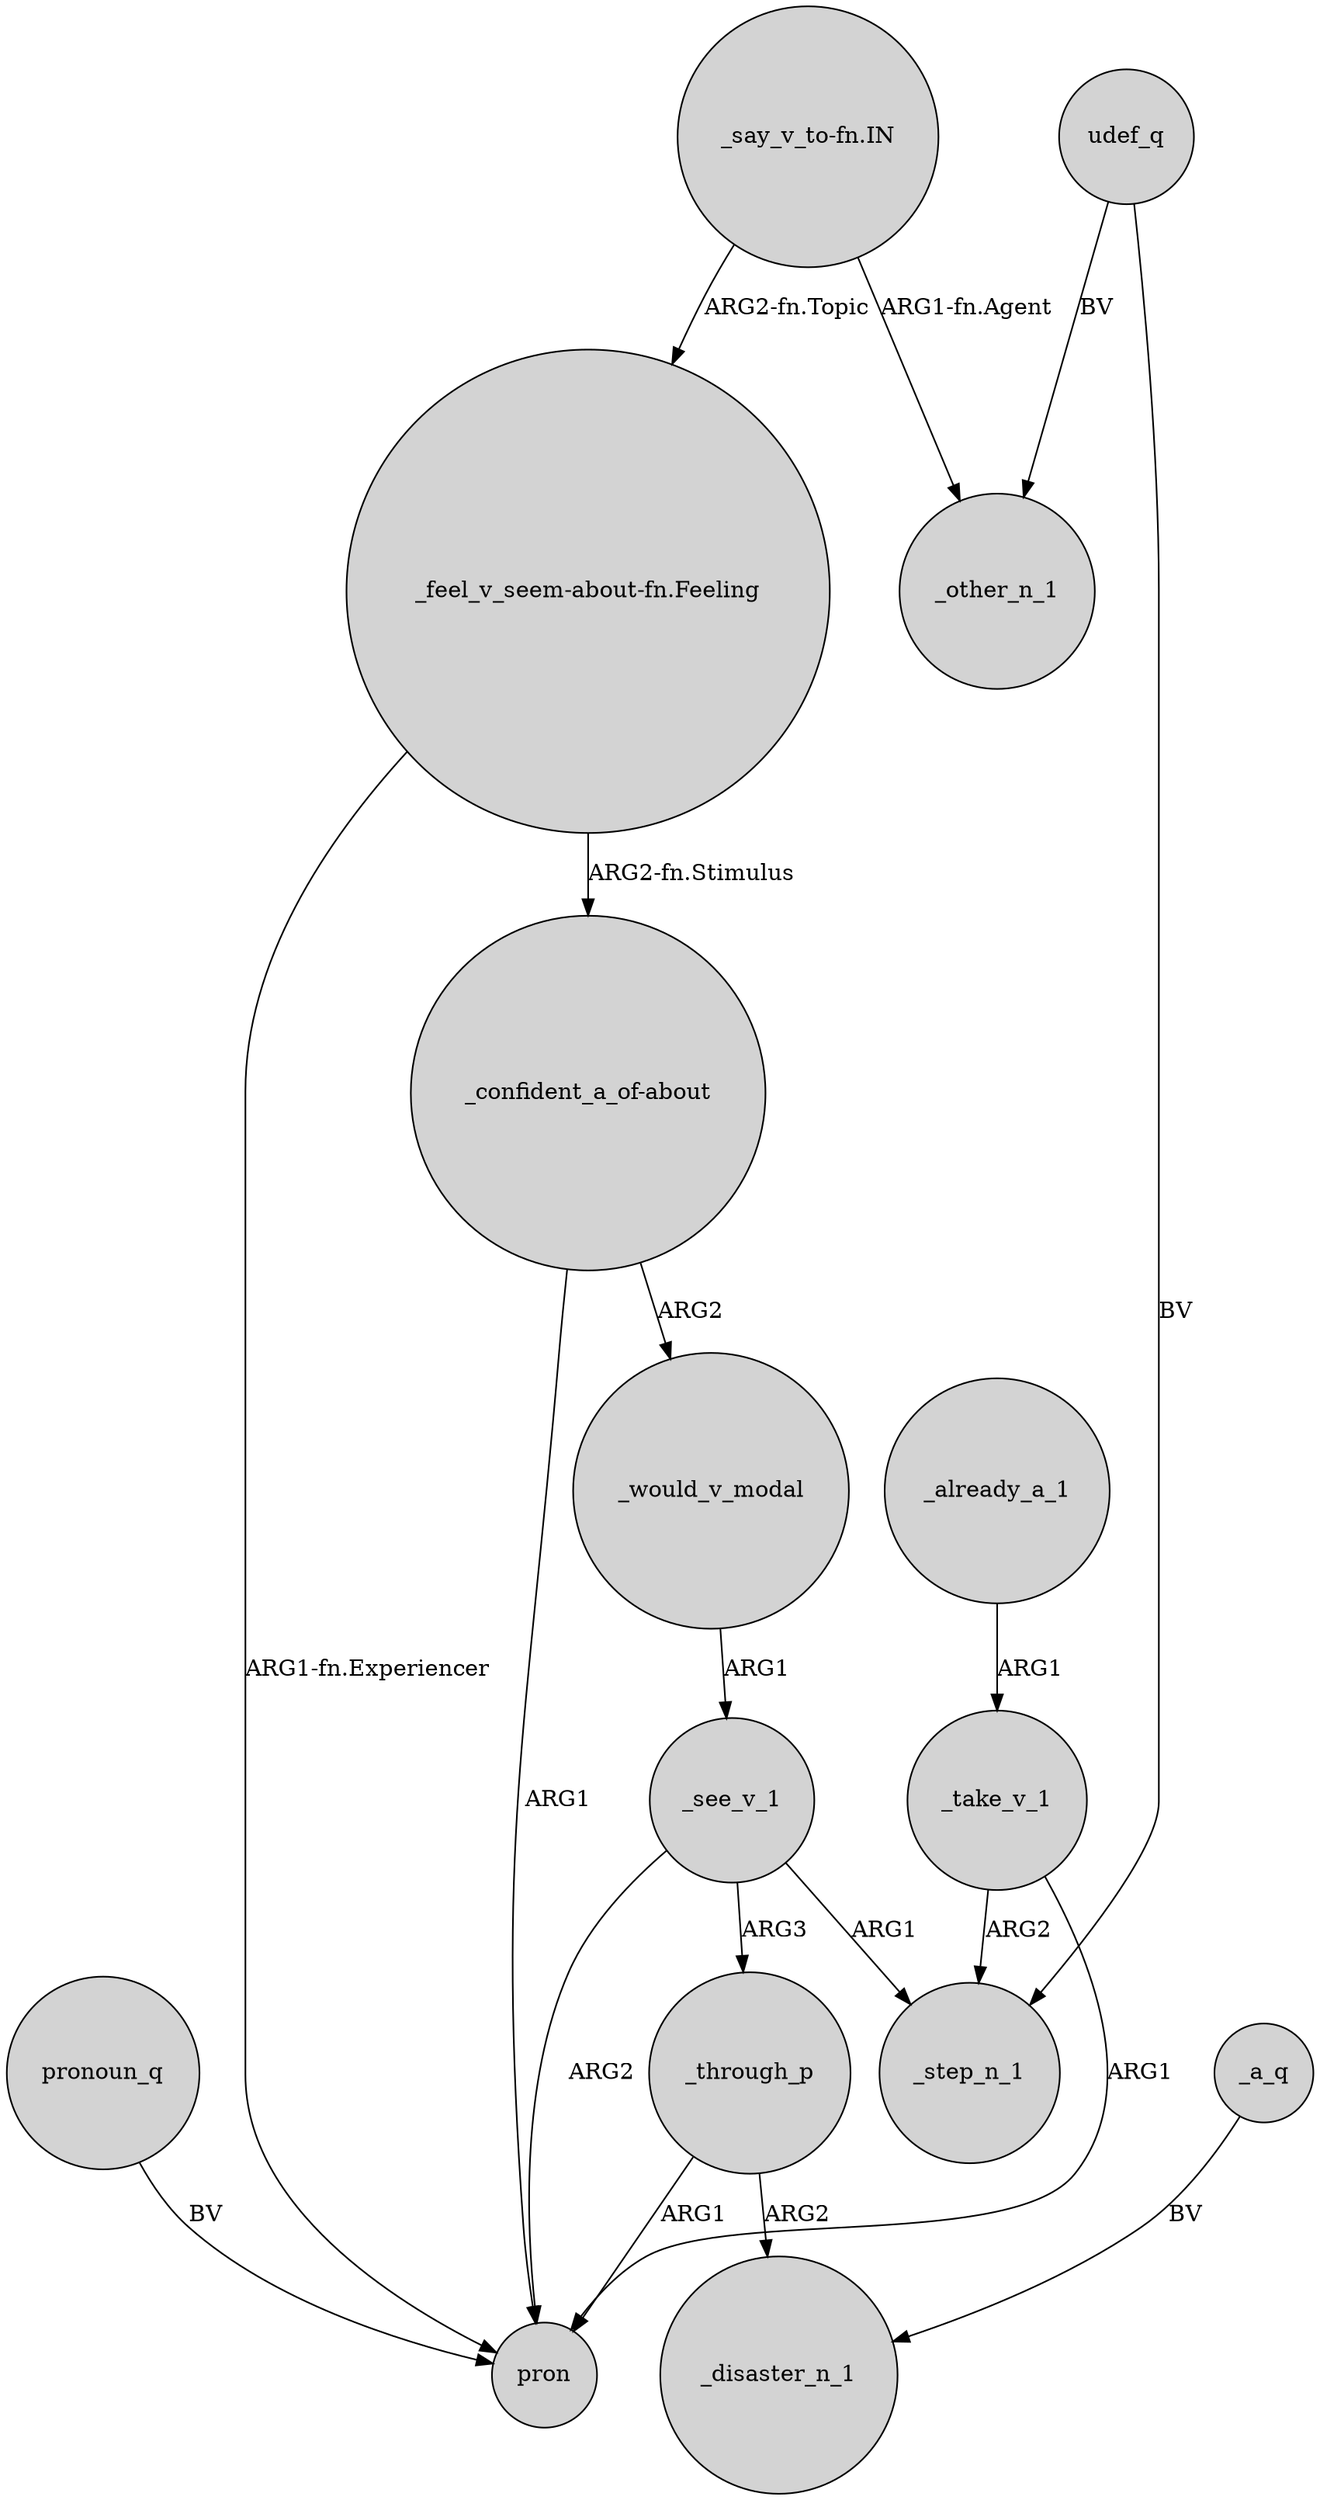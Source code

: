 digraph {
	node [shape=circle style=filled]
	"_say_v_to-fn.IN" -> _other_n_1 [label="ARG1-fn.Agent"]
	_see_v_1 -> _through_p [label=ARG3]
	_see_v_1 -> pron [label=ARG2]
	_already_a_1 -> _take_v_1 [label=ARG1]
	_see_v_1 -> _step_n_1 [label=ARG1]
	"_feel_v_seem-about-fn.Feeling" -> "_confident_a_of-about" [label="ARG2-fn.Stimulus"]
	_take_v_1 -> pron [label=ARG1]
	_through_p -> _disaster_n_1 [label=ARG2]
	"_feel_v_seem-about-fn.Feeling" -> pron [label="ARG1-fn.Experiencer"]
	_a_q -> _disaster_n_1 [label=BV]
	udef_q -> _step_n_1 [label=BV]
	_would_v_modal -> _see_v_1 [label=ARG1]
	udef_q -> _other_n_1 [label=BV]
	pronoun_q -> pron [label=BV]
	_through_p -> pron [label=ARG1]
	"_say_v_to-fn.IN" -> "_feel_v_seem-about-fn.Feeling" [label="ARG2-fn.Topic"]
	_take_v_1 -> _step_n_1 [label=ARG2]
	"_confident_a_of-about" -> pron [label=ARG1]
	"_confident_a_of-about" -> _would_v_modal [label=ARG2]
}
